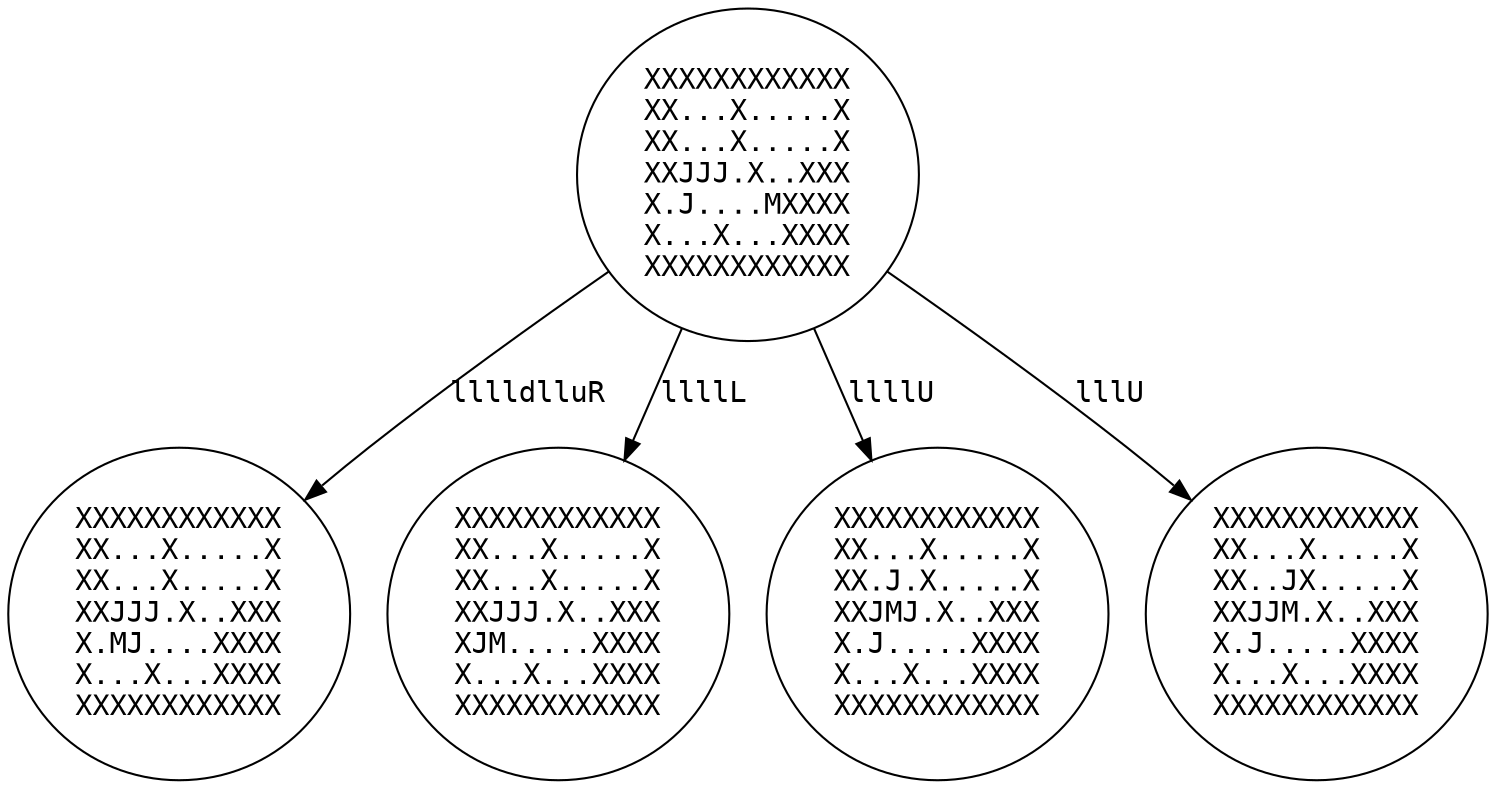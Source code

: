 digraph G {
graph [fontname = "monospace"];
node [fontname = "monospace"];
edge [fontname = "monospace"];
"XXXXXXXXXXXX\nXX...X.....X\nXX...X.....X\nXXJJJ.X..XXX\nX.J....MXXXX\nX...X...XXXX\nXXXXXXXXXXXX"
"XXXXXXXXXXXX\nXX...X.....X\nXX...X.....X\nXXJJJ.X..XXX\nX.MJ....XXXX\nX...X...XXXX\nXXXXXXXXXXXX"
"XXXXXXXXXXXX\nXX...X.....X\nXX...X.....X\nXXJJJ.X..XXX\nX.J....MXXXX\nX...X...XXXX\nXXXXXXXXXXXX" ->  "XXXXXXXXXXXX\nXX...X.....X\nXX...X.....X\nXXJJJ.X..XXX\nX.MJ....XXXX\nX...X...XXXX\nXXXXXXXXXXXX"[label="lllldlluR"];
"XXXXXXXXXXXX\nXX...X.....X\nXX...X.....X\nXXJJJ.X..XXX\nXJM.....XXXX\nX...X...XXXX\nXXXXXXXXXXXX"
"XXXXXXXXXXXX\nXX...X.....X\nXX...X.....X\nXXJJJ.X..XXX\nX.J....MXXXX\nX...X...XXXX\nXXXXXXXXXXXX" ->  "XXXXXXXXXXXX\nXX...X.....X\nXX...X.....X\nXXJJJ.X..XXX\nXJM.....XXXX\nX...X...XXXX\nXXXXXXXXXXXX"[label="llllL"];
"XXXXXXXXXXXX\nXX...X.....X\nXX.J.X.....X\nXXJMJ.X..XXX\nX.J.....XXXX\nX...X...XXXX\nXXXXXXXXXXXX"
"XXXXXXXXXXXX\nXX...X.....X\nXX...X.....X\nXXJJJ.X..XXX\nX.J....MXXXX\nX...X...XXXX\nXXXXXXXXXXXX" ->  "XXXXXXXXXXXX\nXX...X.....X\nXX.J.X.....X\nXXJMJ.X..XXX\nX.J.....XXXX\nX...X...XXXX\nXXXXXXXXXXXX"[label="llllU"];
"XXXXXXXXXXXX\nXX...X.....X\nXX..JX.....X\nXXJJM.X..XXX\nX.J.....XXXX\nX...X...XXXX\nXXXXXXXXXXXX"
"XXXXXXXXXXXX\nXX...X.....X\nXX...X.....X\nXXJJJ.X..XXX\nX.J....MXXXX\nX...X...XXXX\nXXXXXXXXXXXX" ->  "XXXXXXXXXXXX\nXX...X.....X\nXX..JX.....X\nXXJJM.X..XXX\nX.J.....XXXX\nX...X...XXXX\nXXXXXXXXXXXX"[label="lllU"];
}